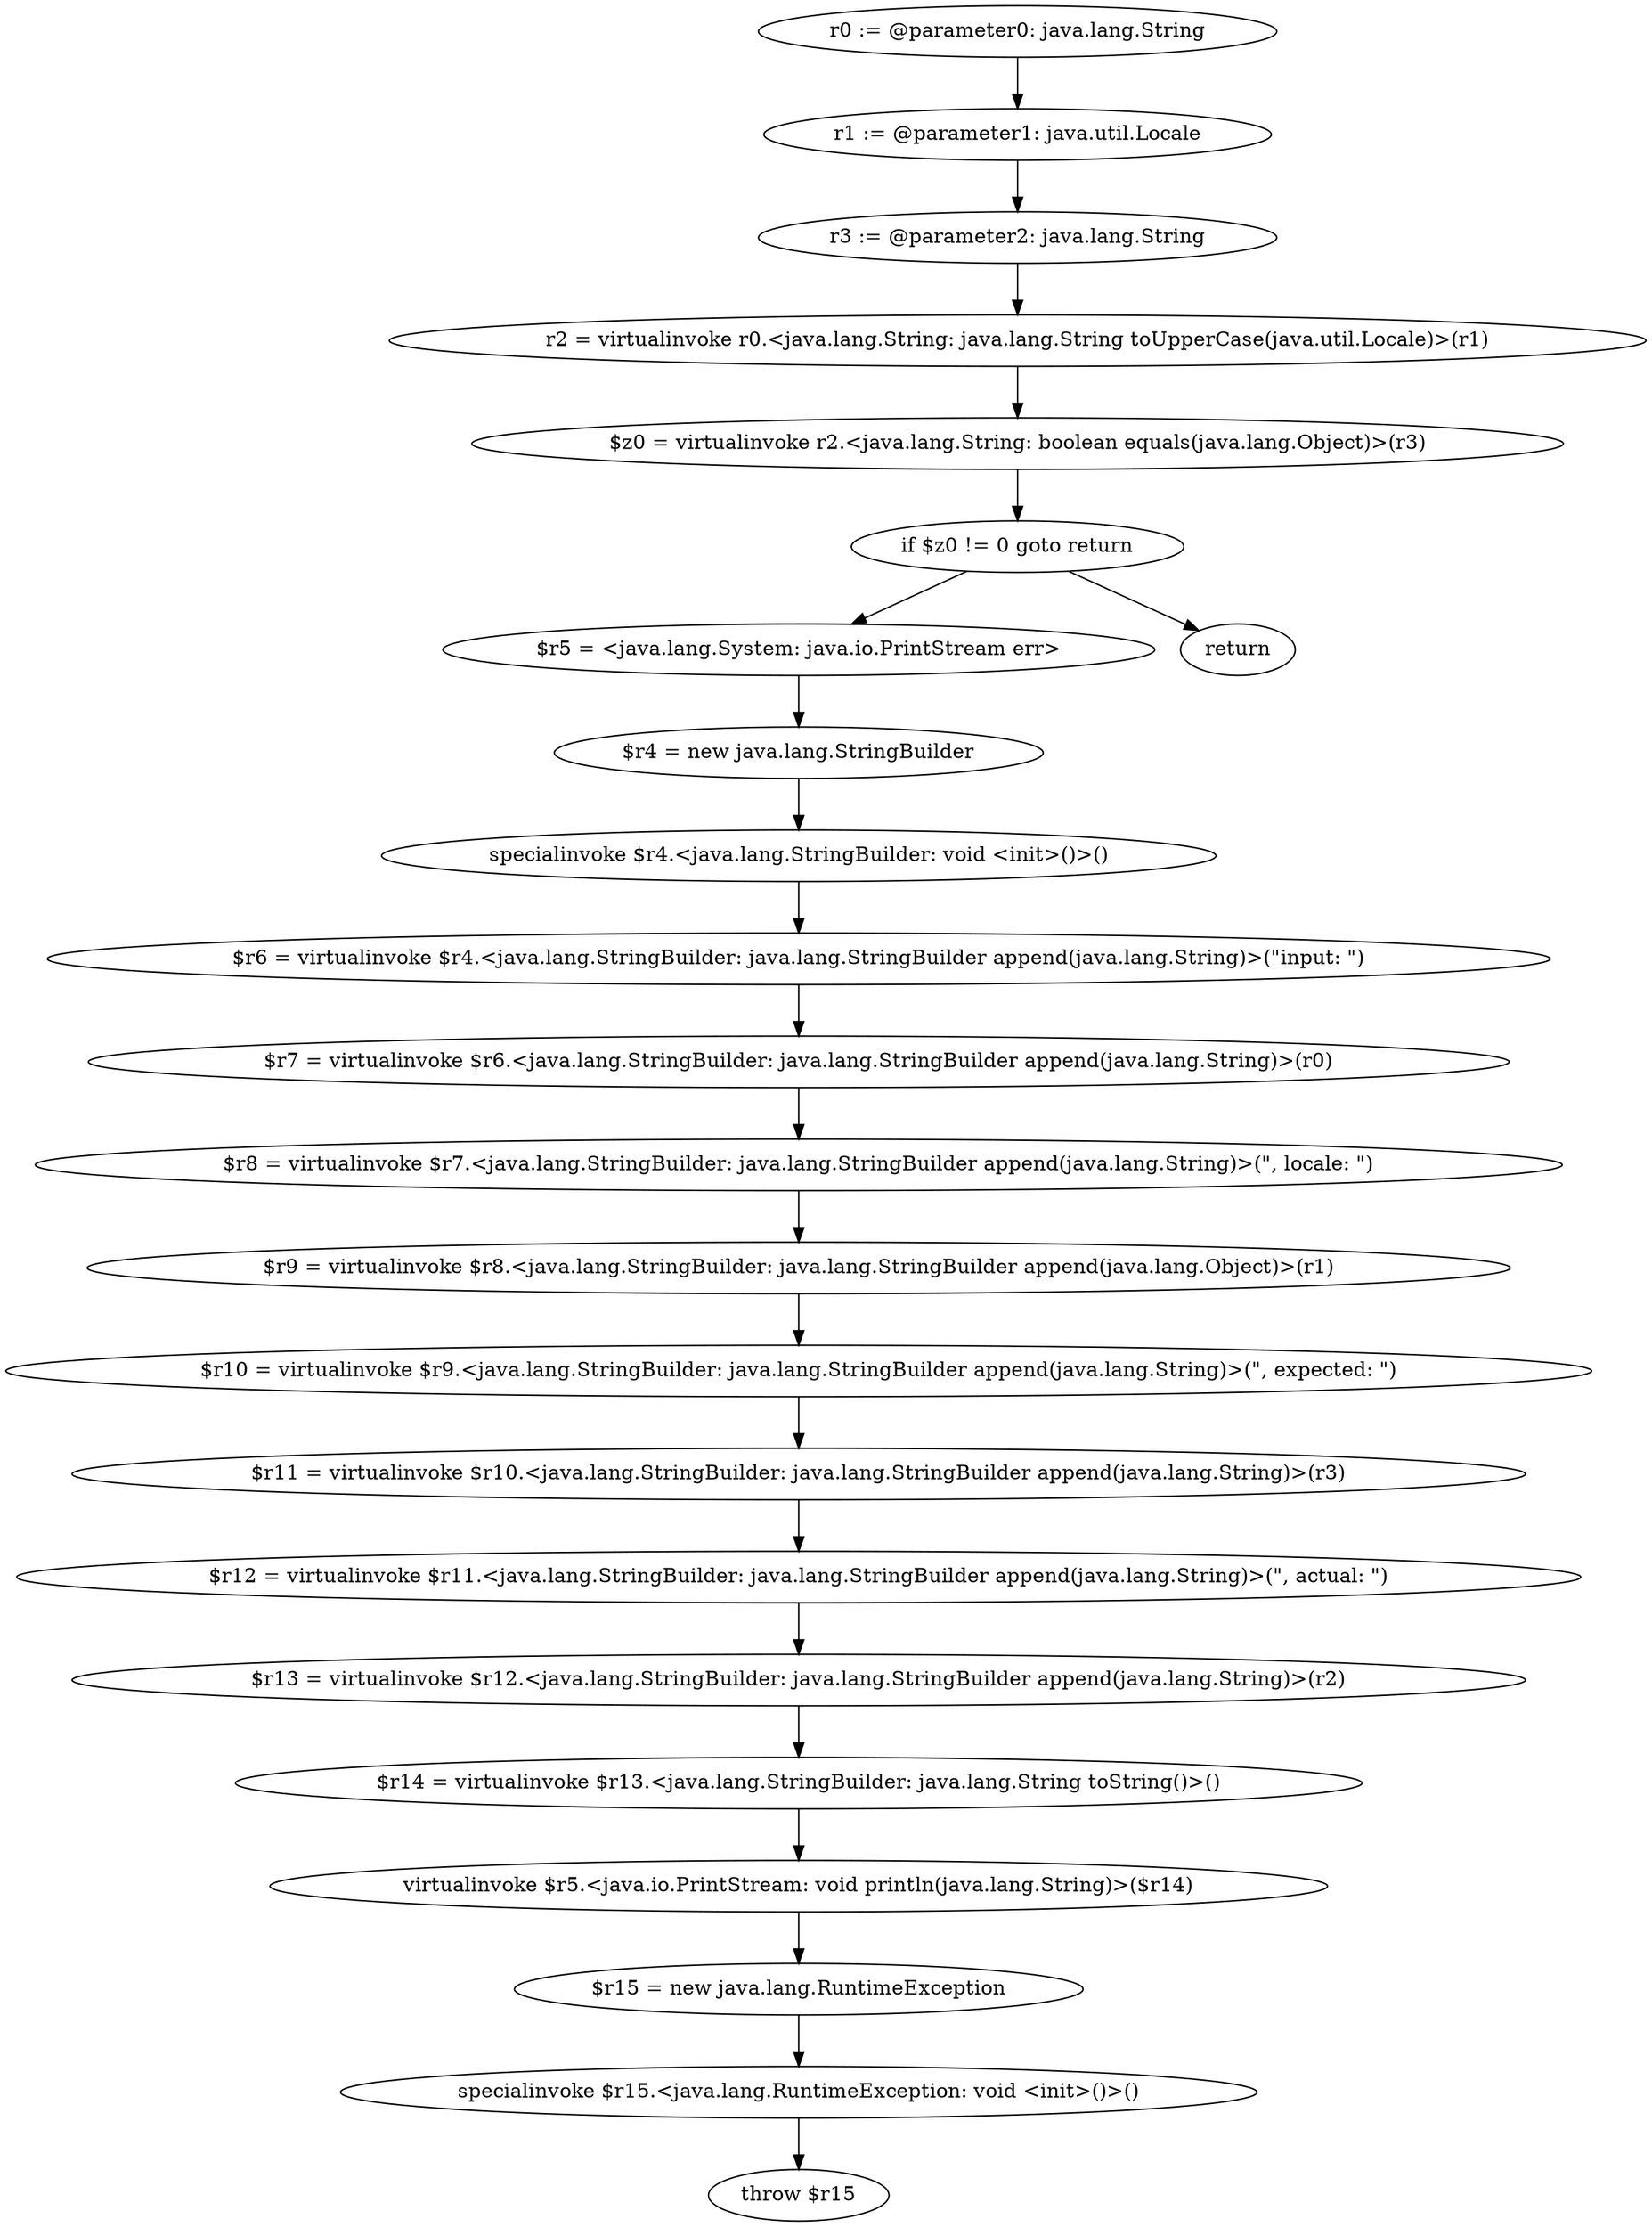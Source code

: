 digraph "unitGraph" {
    "r0 := @parameter0: java.lang.String"
    "r1 := @parameter1: java.util.Locale"
    "r3 := @parameter2: java.lang.String"
    "r2 = virtualinvoke r0.<java.lang.String: java.lang.String toUpperCase(java.util.Locale)>(r1)"
    "$z0 = virtualinvoke r2.<java.lang.String: boolean equals(java.lang.Object)>(r3)"
    "if $z0 != 0 goto return"
    "$r5 = <java.lang.System: java.io.PrintStream err>"
    "$r4 = new java.lang.StringBuilder"
    "specialinvoke $r4.<java.lang.StringBuilder: void <init>()>()"
    "$r6 = virtualinvoke $r4.<java.lang.StringBuilder: java.lang.StringBuilder append(java.lang.String)>(\"input: \")"
    "$r7 = virtualinvoke $r6.<java.lang.StringBuilder: java.lang.StringBuilder append(java.lang.String)>(r0)"
    "$r8 = virtualinvoke $r7.<java.lang.StringBuilder: java.lang.StringBuilder append(java.lang.String)>(\", locale: \")"
    "$r9 = virtualinvoke $r8.<java.lang.StringBuilder: java.lang.StringBuilder append(java.lang.Object)>(r1)"
    "$r10 = virtualinvoke $r9.<java.lang.StringBuilder: java.lang.StringBuilder append(java.lang.String)>(\", expected: \")"
    "$r11 = virtualinvoke $r10.<java.lang.StringBuilder: java.lang.StringBuilder append(java.lang.String)>(r3)"
    "$r12 = virtualinvoke $r11.<java.lang.StringBuilder: java.lang.StringBuilder append(java.lang.String)>(\", actual: \")"
    "$r13 = virtualinvoke $r12.<java.lang.StringBuilder: java.lang.StringBuilder append(java.lang.String)>(r2)"
    "$r14 = virtualinvoke $r13.<java.lang.StringBuilder: java.lang.String toString()>()"
    "virtualinvoke $r5.<java.io.PrintStream: void println(java.lang.String)>($r14)"
    "$r15 = new java.lang.RuntimeException"
    "specialinvoke $r15.<java.lang.RuntimeException: void <init>()>()"
    "throw $r15"
    "return"
    "r0 := @parameter0: java.lang.String"->"r1 := @parameter1: java.util.Locale";
    "r1 := @parameter1: java.util.Locale"->"r3 := @parameter2: java.lang.String";
    "r3 := @parameter2: java.lang.String"->"r2 = virtualinvoke r0.<java.lang.String: java.lang.String toUpperCase(java.util.Locale)>(r1)";
    "r2 = virtualinvoke r0.<java.lang.String: java.lang.String toUpperCase(java.util.Locale)>(r1)"->"$z0 = virtualinvoke r2.<java.lang.String: boolean equals(java.lang.Object)>(r3)";
    "$z0 = virtualinvoke r2.<java.lang.String: boolean equals(java.lang.Object)>(r3)"->"if $z0 != 0 goto return";
    "if $z0 != 0 goto return"->"$r5 = <java.lang.System: java.io.PrintStream err>";
    "if $z0 != 0 goto return"->"return";
    "$r5 = <java.lang.System: java.io.PrintStream err>"->"$r4 = new java.lang.StringBuilder";
    "$r4 = new java.lang.StringBuilder"->"specialinvoke $r4.<java.lang.StringBuilder: void <init>()>()";
    "specialinvoke $r4.<java.lang.StringBuilder: void <init>()>()"->"$r6 = virtualinvoke $r4.<java.lang.StringBuilder: java.lang.StringBuilder append(java.lang.String)>(\"input: \")";
    "$r6 = virtualinvoke $r4.<java.lang.StringBuilder: java.lang.StringBuilder append(java.lang.String)>(\"input: \")"->"$r7 = virtualinvoke $r6.<java.lang.StringBuilder: java.lang.StringBuilder append(java.lang.String)>(r0)";
    "$r7 = virtualinvoke $r6.<java.lang.StringBuilder: java.lang.StringBuilder append(java.lang.String)>(r0)"->"$r8 = virtualinvoke $r7.<java.lang.StringBuilder: java.lang.StringBuilder append(java.lang.String)>(\", locale: \")";
    "$r8 = virtualinvoke $r7.<java.lang.StringBuilder: java.lang.StringBuilder append(java.lang.String)>(\", locale: \")"->"$r9 = virtualinvoke $r8.<java.lang.StringBuilder: java.lang.StringBuilder append(java.lang.Object)>(r1)";
    "$r9 = virtualinvoke $r8.<java.lang.StringBuilder: java.lang.StringBuilder append(java.lang.Object)>(r1)"->"$r10 = virtualinvoke $r9.<java.lang.StringBuilder: java.lang.StringBuilder append(java.lang.String)>(\", expected: \")";
    "$r10 = virtualinvoke $r9.<java.lang.StringBuilder: java.lang.StringBuilder append(java.lang.String)>(\", expected: \")"->"$r11 = virtualinvoke $r10.<java.lang.StringBuilder: java.lang.StringBuilder append(java.lang.String)>(r3)";
    "$r11 = virtualinvoke $r10.<java.lang.StringBuilder: java.lang.StringBuilder append(java.lang.String)>(r3)"->"$r12 = virtualinvoke $r11.<java.lang.StringBuilder: java.lang.StringBuilder append(java.lang.String)>(\", actual: \")";
    "$r12 = virtualinvoke $r11.<java.lang.StringBuilder: java.lang.StringBuilder append(java.lang.String)>(\", actual: \")"->"$r13 = virtualinvoke $r12.<java.lang.StringBuilder: java.lang.StringBuilder append(java.lang.String)>(r2)";
    "$r13 = virtualinvoke $r12.<java.lang.StringBuilder: java.lang.StringBuilder append(java.lang.String)>(r2)"->"$r14 = virtualinvoke $r13.<java.lang.StringBuilder: java.lang.String toString()>()";
    "$r14 = virtualinvoke $r13.<java.lang.StringBuilder: java.lang.String toString()>()"->"virtualinvoke $r5.<java.io.PrintStream: void println(java.lang.String)>($r14)";
    "virtualinvoke $r5.<java.io.PrintStream: void println(java.lang.String)>($r14)"->"$r15 = new java.lang.RuntimeException";
    "$r15 = new java.lang.RuntimeException"->"specialinvoke $r15.<java.lang.RuntimeException: void <init>()>()";
    "specialinvoke $r15.<java.lang.RuntimeException: void <init>()>()"->"throw $r15";
}
